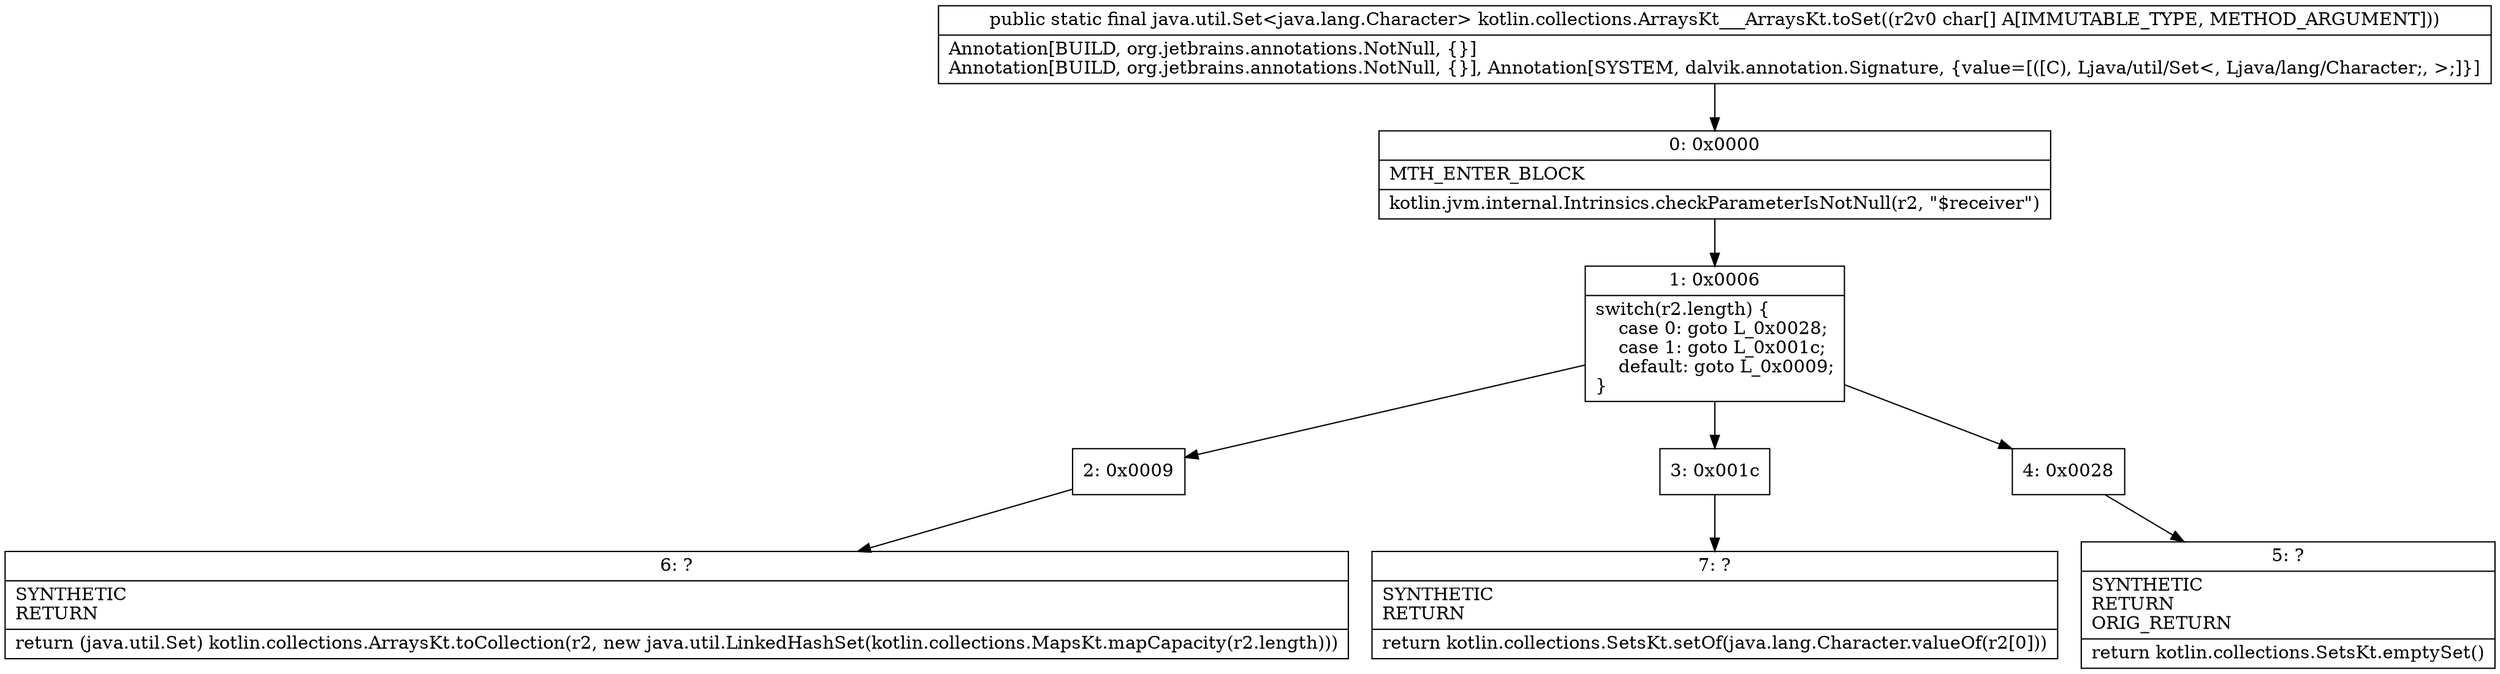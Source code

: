 digraph "CFG forkotlin.collections.ArraysKt___ArraysKt.toSet([C)Ljava\/util\/Set;" {
Node_0 [shape=record,label="{0\:\ 0x0000|MTH_ENTER_BLOCK\l|kotlin.jvm.internal.Intrinsics.checkParameterIsNotNull(r2, \"$receiver\")\l}"];
Node_1 [shape=record,label="{1\:\ 0x0006|switch(r2.length) \{\l    case 0: goto L_0x0028;\l    case 1: goto L_0x001c;\l    default: goto L_0x0009;\l\}\l}"];
Node_2 [shape=record,label="{2\:\ 0x0009}"];
Node_3 [shape=record,label="{3\:\ 0x001c}"];
Node_4 [shape=record,label="{4\:\ 0x0028}"];
Node_5 [shape=record,label="{5\:\ ?|SYNTHETIC\lRETURN\lORIG_RETURN\l|return kotlin.collections.SetsKt.emptySet()\l}"];
Node_6 [shape=record,label="{6\:\ ?|SYNTHETIC\lRETURN\l|return (java.util.Set) kotlin.collections.ArraysKt.toCollection(r2, new java.util.LinkedHashSet(kotlin.collections.MapsKt.mapCapacity(r2.length)))\l}"];
Node_7 [shape=record,label="{7\:\ ?|SYNTHETIC\lRETURN\l|return kotlin.collections.SetsKt.setOf(java.lang.Character.valueOf(r2[0]))\l}"];
MethodNode[shape=record,label="{public static final java.util.Set\<java.lang.Character\> kotlin.collections.ArraysKt___ArraysKt.toSet((r2v0 char[] A[IMMUTABLE_TYPE, METHOD_ARGUMENT]))  | Annotation[BUILD, org.jetbrains.annotations.NotNull, \{\}]\lAnnotation[BUILD, org.jetbrains.annotations.NotNull, \{\}], Annotation[SYSTEM, dalvik.annotation.Signature, \{value=[([C), Ljava\/util\/Set\<, Ljava\/lang\/Character;, \>;]\}]\l}"];
MethodNode -> Node_0;
Node_0 -> Node_1;
Node_1 -> Node_2;
Node_1 -> Node_3;
Node_1 -> Node_4;
Node_2 -> Node_6;
Node_3 -> Node_7;
Node_4 -> Node_5;
}

